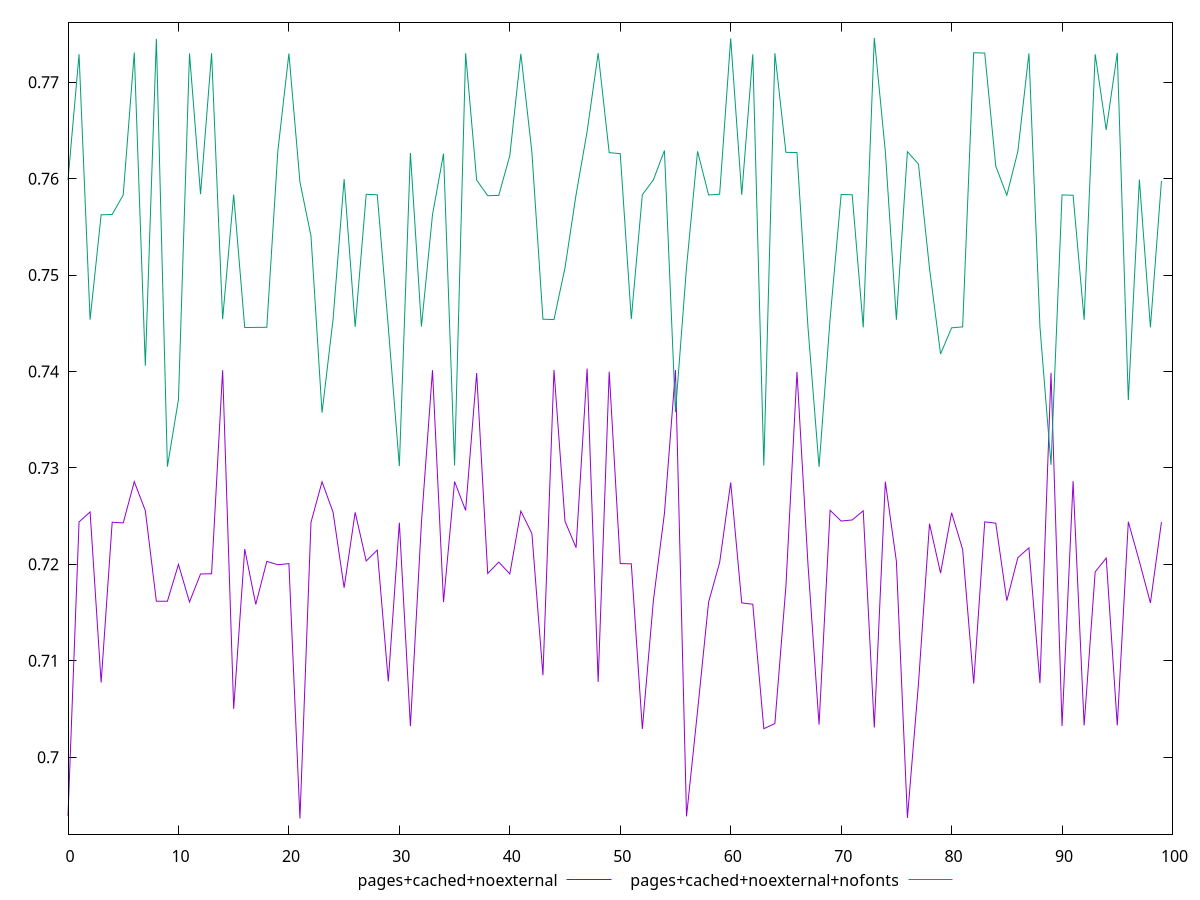 reset
set terminal svg size 640, 500 enhanced background rgb 'white'
set output "report_00007_2020-12-11T15:55:29.892Z/meta/score/comparison/line/5_vs_6.svg"

$pagesCachedNoexternal <<EOF
0 0.6939062035722915
1 0.7243933446217787
2 0.7254340660176263
3 0.7077377116089616
4 0.7243657359343735
5 0.7242902082451255
6 0.7285716214027427
7 0.7255666941632728
8 0.7161702250990701
9 0.7161704166757413
10 0.71998770306431
11 0.7160917835998779
12 0.7189996658683573
13 0.7190195219850818
14 0.7401314883228963
15 0.7050095303391337
16 0.7215759861902097
17 0.7158418905709695
18 0.7203025420212729
19 0.7199563192949395
20 0.7200693897442045
21 0.693633431382311
22 0.7243589630081337
23 0.728556178603274
24 0.7253992900297732
25 0.717566930498178
26 0.7253905477265402
27 0.7203447666970715
28 0.721475370201183
29 0.7078548315183223
30 0.7243172894248819
31 0.7032148922227457
32 0.7243509450007355
33 0.7401301140197276
34 0.7160832261031232
35 0.728581497983053
36 0.7255896759978938
37 0.7398347052158339
38 0.7190470371410346
39 0.7202305100019967
40 0.7190016842185475
41 0.7255235799489435
42 0.7231882162928887
43 0.7084886989892675
44 0.7401512175674978
45 0.7244574120719818
46 0.7217217958924386
47 0.7403007450655116
48 0.7077981577287369
49 0.7399802823189373
50 0.7200741844384584
51 0.7200534593177843
52 0.7029204508617969
53 0.7162454740224549
54 0.7252706424491231
55 0.7401492803115144
56 0.6938570846009307
57 0.7047927791553852
58 0.7160818739023148
59 0.7201856764196236
60 0.7284899850158351
61 0.7159994748952065
62 0.7158564379543947
63 0.7029467100163762
64 0.7034884168573806
65 0.7177327357033287
66 0.7399466900375606
67 0.7199369116106564
68 0.7033687856457743
69 0.7255953433222766
70 0.7244857695132708
71 0.7245990648194612
72 0.7255471813747002
73 0.7030753122729471
74 0.7285681313589245
75 0.7203274435297154
76 0.6936985149463072
77 0.7075998136597653
78 0.7242059203153574
79 0.7190882774892664
80 0.725344221918499
81 0.7215391447782779
82 0.7076393181415469
83 0.7244028722093657
84 0.7242649147160795
85 0.7162311313495421
86 0.7206908938851256
87 0.7217041365021265
88 0.7076773123147501
89 0.7398610774724613
90 0.7032292440588059
91 0.7286241809713596
92 0.703293376471411
93 0.7192087400318745
94 0.7206506451860067
95 0.7032928863863126
96 0.7244061733317705
97 0.7203112581836072
98 0.7159949136449397
99 0.7243708565926502
EOF

$pagesCachedNoexternalNofonts <<EOF
0 0.7598553563944119
1 0.7729002811503597
2 0.7453775230722698
3 0.7562441592748715
4 0.7562833398481152
5 0.7583074633514199
6 0.773074399849759
7 0.7405949585433091
8 0.7745042548770322
9 0.7301313138703945
10 0.7370869583596307
11 0.7729880505672696
12 0.758387827804926
13 0.7730118517086436
14 0.7454290116709802
15 0.758329043912603
16 0.7445550484668715
17 0.7445708161492499
18 0.7445798539834086
19 0.7628683198032682
20 0.7729751975962994
21 0.7596490475449283
22 0.7540490412668234
23 0.7357246830434455
24 0.7454304753248019
25 0.7599498386011407
26 0.7446285160250219
27 0.7583762337749103
28 0.7583217320931785
29 0.7445905907583821
30 0.7301858539488364
31 0.7626628290570124
32 0.744653565452031
33 0.756249819738005
34 0.7625929425468135
35 0.7302538350370346
36 0.7730056922883994
37 0.759844508187092
38 0.7582305215006702
39 0.7582576593476551
40 0.7623814066184288
41 0.7729503099751298
42 0.7627355044948143
43 0.7454224172480789
44 0.7453810872161677
45 0.7507744656586572
46 0.7583392280893217
47 0.764893229189426
48 0.773013163521776
49 0.7626972572849869
50 0.7625888299474645
51 0.7454381763022931
52 0.7583312981063622
53 0.7598709323550511
54 0.7629183774194713
55 0.735782006450027
56 0.7507970620149339
57 0.7628321728470159
58 0.7583018409838564
59 0.7583901850214854
60 0.7745420023047935
61 0.7583281420662312
62 0.7728955083498428
63 0.7302466815355224
64 0.7730058639027466
65 0.7627286723199788
66 0.7627043849733994
67 0.7445318117114818
68 0.73011125244291
69 0.745451763005561
70 0.7583605722802126
71 0.7583270898287396
72 0.7445740198595925
73 0.7745950872913464
74 0.7628309604017034
75 0.7453675471756119
76 0.7627963726090217
77 0.7615018908641499
78 0.7506929272715606
79 0.7418149041716444
80 0.7445258450526043
81 0.7446276267361762
82 0.7730574425432016
83 0.7730228685979305
84 0.7612868510050148
85 0.7582772204303351
86 0.7628253054467544
87 0.7729912980480662
88 0.7446221128142986
89 0.7303111719097789
90 0.758312047380321
91 0.758274240335617
92 0.7453688838213464
93 0.7729014325779059
94 0.7650583167890553
95 0.773044378817506
96 0.7370408544115363
97 0.7598970914670895
98 0.7445740248108854
99 0.7597583366939102
EOF

set key outside below
set yrange [0.6920141982641304:0.7762143204095271]

plot \
  $pagesCachedNoexternal title "pages+cached+noexternal" with line, \
  $pagesCachedNoexternalNofonts title "pages+cached+noexternal+nofonts" with line, \


reset